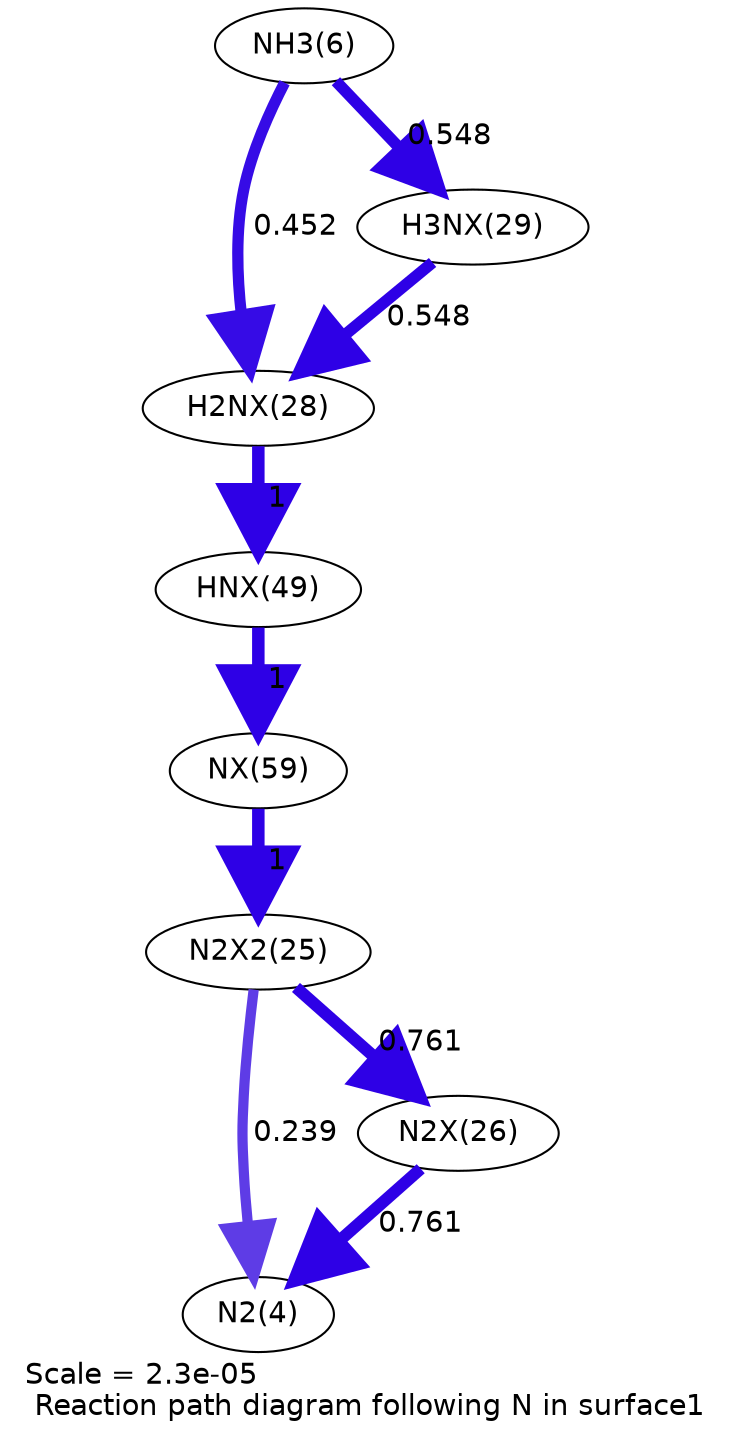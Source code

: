 digraph reaction_paths {
center=1;
s7 -> s19[fontname="Helvetica", penwidth=5.4, arrowsize=2.7, color="0.7, 0.952, 0.9"
, label=" 0.452"];
s7 -> s20[fontname="Helvetica", penwidth=5.55, arrowsize=2.77, color="0.7, 1.05, 0.9"
, label=" 0.548"];
s20 -> s19[fontname="Helvetica", penwidth=5.55, arrowsize=2.77, color="0.7, 1.05, 0.9"
, label=" 0.548"];
s19 -> s22[fontname="Helvetica", penwidth=6, arrowsize=3, color="0.7, 1.5, 0.9"
, label=" 1"];
s22 -> s23[fontname="Helvetica", penwidth=6, arrowsize=3, color="0.7, 1.5, 0.9"
, label=" 1"];
s23 -> s16[fontname="Helvetica", penwidth=6, arrowsize=3, color="0.7, 1.5, 0.9"
, label=" 1"];
s16 -> s5[fontname="Helvetica", penwidth=4.92, arrowsize=2.46, color="0.7, 0.739, 0.9"
, label=" 0.239"];
s17 -> s5[fontname="Helvetica", penwidth=5.79, arrowsize=2.9, color="0.7, 1.26, 0.9"
, label=" 0.761"];
s16 -> s17[fontname="Helvetica", penwidth=5.79, arrowsize=2.9, color="0.7, 1.26, 0.9"
, label=" 0.761"];
s5 [ fontname="Helvetica", label="N2(4)"];
s7 [ fontname="Helvetica", label="NH3(6)"];
s16 [ fontname="Helvetica", label="N2X2(25)"];
s17 [ fontname="Helvetica", label="N2X(26)"];
s19 [ fontname="Helvetica", label="H2NX(28)"];
s20 [ fontname="Helvetica", label="H3NX(29)"];
s22 [ fontname="Helvetica", label="HNX(49)"];
s23 [ fontname="Helvetica", label="NX(59)"];
 label = "Scale = 2.3e-05\l Reaction path diagram following N in surface1";
 fontname = "Helvetica";
}
